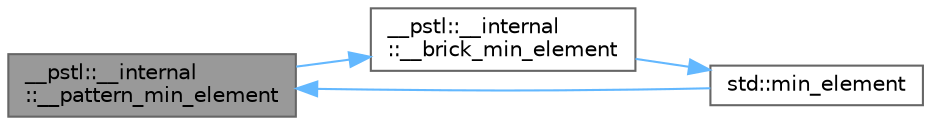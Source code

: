 digraph "__pstl::__internal::__pattern_min_element"
{
 // LATEX_PDF_SIZE
  bgcolor="transparent";
  edge [fontname=Helvetica,fontsize=10,labelfontname=Helvetica,labelfontsize=10];
  node [fontname=Helvetica,fontsize=10,shape=box,height=0.2,width=0.4];
  rankdir="LR";
  Node1 [id="Node000001",label="__pstl::__internal\l::__pattern_min_element",height=0.2,width=0.4,color="gray40", fillcolor="grey60", style="filled", fontcolor="black",tooltip=" "];
  Node1 -> Node2 [id="edge4_Node000001_Node000002",color="steelblue1",style="solid",tooltip=" "];
  Node2 [id="Node000002",label="__pstl::__internal\l::__brick_min_element",height=0.2,width=0.4,color="grey40", fillcolor="white", style="filled",URL="$namespace____pstl_1_1____internal.html#a5911eb58c7d91507828d829ae22f5a33",tooltip=" "];
  Node2 -> Node3 [id="edge5_Node000002_Node000003",color="steelblue1",style="solid",tooltip=" "];
  Node3 [id="Node000003",label="std::min_element",height=0.2,width=0.4,color="grey40", fillcolor="white", style="filled",URL="$namespacestd.html#af1620d34bc7426f2bafc5a3b1849588e",tooltip=" "];
  Node3 -> Node1 [id="edge6_Node000003_Node000001",color="steelblue1",style="solid",tooltip=" "];
}
